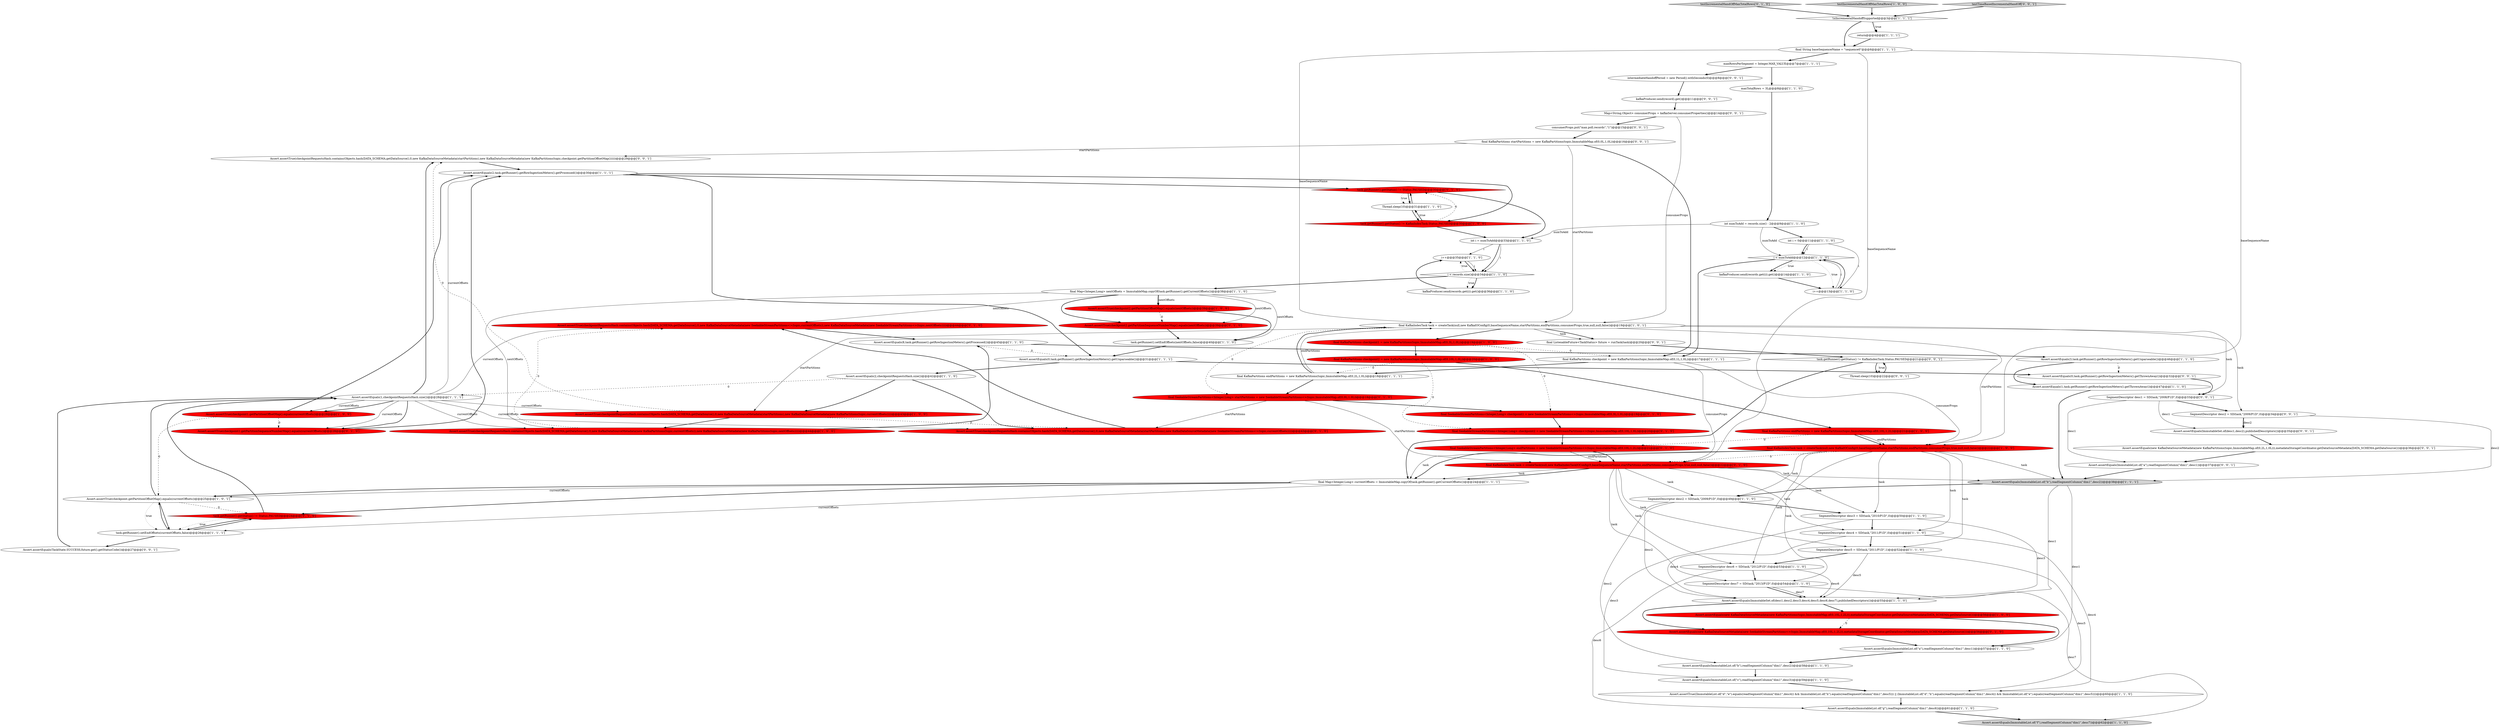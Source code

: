 digraph {
74 [style = filled, label = "Assert.assertTrue(checkpointRequestsHash.contains(Objects.hash(DATA_SCHEMA.getDataSource(),0,new KafkaDataSourceMetadata(startPartitions),new KafkaDataSourceMetadata(new KafkaPartitions(topic,checkpoint.getPartitionOffsetMap())))))@@@29@@@['0', '0', '1']", fillcolor = white, shape = ellipse image = "AAA0AAABBB3BBB"];
14 [style = filled, label = "Assert.assertEquals(1,task.getRunner().getRowIngestionMeters().getThrownAway())@@@47@@@['1', '1', '0']", fillcolor = white, shape = ellipse image = "AAA0AAABBB1BBB"];
28 [style = filled, label = "kafkaProducer.send(records.get(i)).get()@@@36@@@['1', '1', '0']", fillcolor = white, shape = ellipse image = "AAA0AAABBB1BBB"];
79 [style = filled, label = "kafkaProducer.send(record).get()@@@11@@@['0', '0', '1']", fillcolor = white, shape = ellipse image = "AAA0AAABBB3BBB"];
20 [style = filled, label = "Assert.assertEquals(2,task.getRunner().getRowIngestionMeters().getProcessed())@@@30@@@['1', '1', '1']", fillcolor = white, shape = ellipse image = "AAA0AAABBB1BBB"];
63 [style = filled, label = "testIncrementalHandOffMaxTotalRows['0', '1', '0']", fillcolor = lightgray, shape = diamond image = "AAA0AAABBB2BBB"];
13 [style = filled, label = "final KafkaPartitions checkpoint = new KafkaPartitions(topic,ImmutableMap.of(0,1L,1,0L))@@@17@@@['1', '1', '1']", fillcolor = white, shape = ellipse image = "AAA0AAABBB1BBB"];
71 [style = filled, label = "intermediateHandoffPeriod = new Period().withSeconds(0)@@@8@@@['0', '0', '1']", fillcolor = white, shape = ellipse image = "AAA0AAABBB3BBB"];
26 [style = filled, label = "Assert.assertEquals(ImmutableList.of(\"a\"),readSegmentColumn(\"dim1\",desc1))@@@57@@@['1', '1', '0']", fillcolor = white, shape = ellipse image = "AAA0AAABBB1BBB"];
47 [style = filled, label = "final String baseSequenceName = \"sequence0\"@@@6@@@['1', '1', '1']", fillcolor = white, shape = ellipse image = "AAA0AAABBB1BBB"];
10 [style = filled, label = "Assert.assertTrue(checkpoint1.getPartitionOffsetMap().equals(currentOffsets))@@@28@@@['1', '0', '0']", fillcolor = red, shape = ellipse image = "AAA1AAABBB1BBB"];
39 [style = filled, label = "final KafkaPartitions endPartitions = new KafkaPartitions(topic,ImmutableMap.of(0,2L,1,0L))@@@18@@@['1', '1', '1']", fillcolor = white, shape = ellipse image = "AAA0AAABBB1BBB"];
4 [style = filled, label = "Assert.assertEquals(2,checkpointRequestsHash.size())@@@42@@@['1', '1', '0']", fillcolor = white, shape = ellipse image = "AAA0AAABBB1BBB"];
68 [style = filled, label = "final KafkaPartitions startPartitions = new KafkaPartitions(topic,ImmutableMap.of(0,0L,1,0L))@@@16@@@['0', '0', '1']", fillcolor = white, shape = ellipse image = "AAA0AAABBB3BBB"];
66 [style = filled, label = "task.getRunner().getStatus() != Status.PAUSED@@@30@@@['0', '1', '0']", fillcolor = red, shape = diamond image = "AAA1AAABBB2BBB"];
57 [style = filled, label = "final SeekableStreamPartitions<Integer,Long> startPartitions = new SeekableStreamPartitions<>(topic,ImmutableMap.of(0,0L,1,0L))@@@18@@@['0', '1', '0']", fillcolor = red, shape = ellipse image = "AAA1AAABBB2BBB"];
44 [style = filled, label = "final KafkaPartitions checkpoint1 = new KafkaPartitions(topic,ImmutableMap.of(0,3L,1,0L))@@@19@@@['1', '0', '0']", fillcolor = red, shape = ellipse image = "AAA1AAABBB1BBB"];
70 [style = filled, label = "Assert.assertEquals(new KafkaDataSourceMetadata(new KafkaPartitions(topic,ImmutableMap.of(0,2L,1,0L))),metadataStorageCoordinator.getDataSourceMetadata(DATA_SCHEMA.getDataSource()))@@@36@@@['0', '0', '1']", fillcolor = white, shape = ellipse image = "AAA0AAABBB3BBB"];
34 [style = filled, label = "final Map<Integer,Long> currentOffsets = ImmutableMap.copyOf(task.getRunner().getCurrentOffsets())@@@24@@@['1', '1', '1']", fillcolor = white, shape = ellipse image = "AAA0AAABBB1BBB"];
35 [style = filled, label = "!isIncrementalHandoffSupported@@@3@@@['1', '1', '1']", fillcolor = white, shape = diamond image = "AAA0AAABBB1BBB"];
60 [style = filled, label = "Assert.assertTrue(checkpointRequestsHash.contains(Objects.hash(DATA_SCHEMA.getDataSource(),0,new KafkaDataSourceMetadata(new SeekableStreamPartitions<>(topic,currentOffsets)),new KafkaDataSourceMetadata(new SeekableStreamPartitions<>(topic,nextOffsets)))))@@@44@@@['0', '1', '0']", fillcolor = red, shape = ellipse image = "AAA1AAABBB2BBB"];
58 [style = filled, label = "Assert.assertTrue(checkpointRequestsHash.contains(Objects.hash(DATA_SCHEMA.getDataSource(),0,new KafkaDataSourceMetadata(startPartitions),new KafkaDataSourceMetadata(new SeekableStreamPartitions<>(topic,currentOffsets)))))@@@43@@@['0', '1', '0']", fillcolor = red, shape = ellipse image = "AAA1AAABBB2BBB"];
78 [style = filled, label = "Assert.assertEquals(0,task.getRunner().getRowIngestionMeters().getThrownAway())@@@32@@@['0', '0', '1']", fillcolor = white, shape = ellipse image = "AAA0AAABBB3BBB"];
3 [style = filled, label = "Assert.assertTrue(checkpoint.getPartitionOffsetMap().equals(currentOffsets))@@@25@@@['1', '0', '1']", fillcolor = white, shape = ellipse image = "AAA0AAABBB1BBB"];
67 [style = filled, label = "task.getRunner().getStatus() != Status.PAUSED@@@24@@@['0', '1', '0']", fillcolor = red, shape = diamond image = "AAA1AAABBB2BBB"];
84 [style = filled, label = "final ListenableFuture<TaskStatus> future = runTask(task)@@@20@@@['0', '0', '1']", fillcolor = white, shape = ellipse image = "AAA0AAABBB3BBB"];
11 [style = filled, label = "SegmentDescriptor desc3 = SD(task,\"2010/P1D\",0)@@@50@@@['1', '1', '0']", fillcolor = white, shape = ellipse image = "AAA0AAABBB1BBB"];
37 [style = filled, label = "Assert.assertEquals(ImmutableList.of(\"g\"),readSegmentColumn(\"dim1\",desc6))@@@61@@@['1', '1', '0']", fillcolor = white, shape = ellipse image = "AAA0AAABBB1BBB"];
18 [style = filled, label = "i++@@@13@@@['1', '1', '0']", fillcolor = white, shape = ellipse image = "AAA0AAABBB1BBB"];
77 [style = filled, label = "Assert.assertEquals(TaskState.SUCCESS,future.get().getStatusCode())@@@27@@@['0', '0', '1']", fillcolor = white, shape = ellipse image = "AAA0AAABBB3BBB"];
82 [style = filled, label = "consumerProps.put(\"max.poll.records\",\"1\")@@@15@@@['0', '0', '1']", fillcolor = white, shape = ellipse image = "AAA0AAABBB3BBB"];
51 [style = filled, label = "final Map<Integer,Long> nextOffsets = ImmutableMap.copyOf(task.getRunner().getCurrentOffsets())@@@38@@@['1', '1', '0']", fillcolor = white, shape = ellipse image = "AAA0AAABBB1BBB"];
40 [style = filled, label = "return@@@4@@@['1', '1', '1']", fillcolor = white, shape = ellipse image = "AAA0AAABBB1BBB"];
36 [style = filled, label = "Assert.assertEquals(ImmutableSet.of(desc1,desc2,desc3,desc4,desc5,desc6,desc7),publishedDescriptors())@@@55@@@['1', '1', '0']", fillcolor = white, shape = ellipse image = "AAA0AAABBB1BBB"];
59 [style = filled, label = "final SeekableStreamPartitions<Integer,Long> endPartitions = new SeekableStreamPartitions<>(topic,ImmutableMap.of(0,10L,1,2L))@@@21@@@['0', '1', '0']", fillcolor = red, shape = ellipse image = "AAA1AAABBB2BBB"];
9 [style = filled, label = "task.getRunner().getStatus() != KafkaIndexTask.Status.PAUSED@@@30@@@['1', '0', '0']", fillcolor = red, shape = diamond image = "AAA1AAABBB1BBB"];
55 [style = filled, label = "final SeekableStreamPartitions<Integer,Long> checkpoint2 = new SeekableStreamPartitions<>(topic,ImmutableMap.of(0,10L,1,0L))@@@20@@@['0', '1', '0']", fillcolor = red, shape = ellipse image = "AAA1AAABBB2BBB"];
23 [style = filled, label = "Assert.assertEquals(0,task.getRunner().getRowIngestionMeters().getUnparseable())@@@31@@@['1', '1', '1']", fillcolor = white, shape = ellipse image = "AAA0AAABBB1BBB"];
46 [style = filled, label = "i++@@@35@@@['1', '1', '0']", fillcolor = white, shape = ellipse image = "AAA0AAABBB1BBB"];
29 [style = filled, label = "Assert.assertEquals(ImmutableList.of(\"c\"),readSegmentColumn(\"dim1\",desc3))@@@59@@@['1', '1', '0']", fillcolor = white, shape = ellipse image = "AAA0AAABBB1BBB"];
56 [style = filled, label = "Assert.assertTrue(checkpoint2.getPartitionSequenceNumberMap().equals(nextOffsets))@@@39@@@['0', '1', '0']", fillcolor = red, shape = ellipse image = "AAA1AAABBB2BBB"];
2 [style = filled, label = "Assert.assertTrue(checkpoint2.getPartitionOffsetMap().equals(nextOffsets))@@@39@@@['1', '0', '0']", fillcolor = red, shape = ellipse image = "AAA1AAABBB1BBB"];
32 [style = filled, label = "SegmentDescriptor desc7 = SD(task,\"2013/P1D\",0)@@@54@@@['1', '1', '0']", fillcolor = white, shape = ellipse image = "AAA0AAABBB1BBB"];
50 [style = filled, label = "maxRowsPerSegment = Integer.MAX_VALUE@@@7@@@['1', '1', '1']", fillcolor = white, shape = ellipse image = "AAA0AAABBB1BBB"];
61 [style = filled, label = "final SeekableStreamPartitions<Integer,Long> checkpoint1 = new SeekableStreamPartitions<>(topic,ImmutableMap.of(0,3L,1,0L))@@@19@@@['0', '1', '0']", fillcolor = red, shape = ellipse image = "AAA1AAABBB2BBB"];
6 [style = filled, label = "kafkaProducer.send(records.get(i)).get()@@@14@@@['1', '1', '0']", fillcolor = white, shape = ellipse image = "AAA0AAABBB1BBB"];
21 [style = filled, label = "Assert.assertEquals(ImmutableList.of(\"f\"),readSegmentColumn(\"dim1\",desc7))@@@62@@@['1', '1', '0']", fillcolor = lightgray, shape = ellipse image = "AAA0AAABBB1BBB"];
16 [style = filled, label = "testIncrementalHandOffMaxTotalRows['1', '0', '0']", fillcolor = lightgray, shape = diamond image = "AAA0AAABBB1BBB"];
19 [style = filled, label = "Assert.assertEquals(3,task.getRunner().getRowIngestionMeters().getUnparseable())@@@46@@@['1', '1', '0']", fillcolor = white, shape = ellipse image = "AAA0AAABBB1BBB"];
43 [style = filled, label = "SegmentDescriptor desc4 = SD(task,\"2011/P1D\",0)@@@51@@@['1', '1', '0']", fillcolor = white, shape = ellipse image = "AAA0AAABBB1BBB"];
22 [style = filled, label = "Assert.assertEquals(ImmutableList.of(\"b\"),readSegmentColumn(\"dim1\",desc2))@@@38@@@['1', '1', '1']", fillcolor = lightgray, shape = ellipse image = "AAA0AAABBB1BBB"];
45 [style = filled, label = "Assert.assertEquals(1,checkpointRequestsHash.size())@@@28@@@['1', '1', '1']", fillcolor = white, shape = ellipse image = "AAA0AAABBB1BBB"];
80 [style = filled, label = "SegmentDescriptor desc1 = SD(task,\"2008/P1D\",0)@@@33@@@['0', '0', '1']", fillcolor = white, shape = ellipse image = "AAA0AAABBB3BBB"];
52 [style = filled, label = "Assert.assertTrue((ImmutableList.of(\"d\",\"e\").equals(readSegmentColumn(\"dim1\",desc4)) && ImmutableList.of(\"h\").equals(readSegmentColumn(\"dim1\",desc5))) || (ImmutableList.of(\"d\",\"h\").equals(readSegmentColumn(\"dim1\",desc4)) && ImmutableList.of(\"e\").equals(readSegmentColumn(\"dim1\",desc5))))@@@60@@@['1', '1', '0']", fillcolor = white, shape = ellipse image = "AAA0AAABBB1BBB"];
62 [style = filled, label = "Assert.assertTrue(checkpoint1.getPartitionSequenceNumberMap().equals(currentOffsets))@@@28@@@['0', '1', '0']", fillcolor = red, shape = ellipse image = "AAA1AAABBB2BBB"];
25 [style = filled, label = "Assert.assertTrue(checkpointRequestsHash.contains(Objects.hash(DATA_SCHEMA.getDataSource(),0,new KafkaDataSourceMetadata(new KafkaPartitions(topic,currentOffsets)),new KafkaDataSourceMetadata(new KafkaPartitions(topic,nextOffsets)))))@@@44@@@['1', '0', '0']", fillcolor = red, shape = ellipse image = "AAA1AAABBB1BBB"];
75 [style = filled, label = "Thread.sleep(10)@@@22@@@['0', '0', '1']", fillcolor = white, shape = ellipse image = "AAA0AAABBB3BBB"];
69 [style = filled, label = "SegmentDescriptor desc2 = SD(task,\"2009/P1D\",0)@@@34@@@['0', '0', '1']", fillcolor = white, shape = ellipse image = "AAA0AAABBB3BBB"];
64 [style = filled, label = "final KafkaIndexTask task = createTask(null,new KafkaIndexTaskIOConfig(0,baseSequenceName,startPartitions,endPartitions,consumerProps,true,null,null,false))@@@22@@@['0', '1', '0']", fillcolor = red, shape = ellipse image = "AAA1AAABBB2BBB"];
41 [style = filled, label = "Assert.assertEquals(new KafkaDataSourceMetadata(new KafkaPartitions(topic,ImmutableMap.of(0,10L,1,2L))),metadataStorageCoordinator.getDataSourceMetadata(DATA_SCHEMA.getDataSource()))@@@56@@@['1', '0', '0']", fillcolor = red, shape = ellipse image = "AAA1AAABBB1BBB"];
83 [style = filled, label = "Assert.assertEquals(ImmutableSet.of(desc1,desc2),publishedDescriptors())@@@35@@@['0', '0', '1']", fillcolor = white, shape = ellipse image = "AAA0AAABBB3BBB"];
30 [style = filled, label = "SegmentDescriptor desc2 = SD(task,\"2009/P1D\",0)@@@49@@@['1', '1', '0']", fillcolor = white, shape = ellipse image = "AAA0AAABBB1BBB"];
48 [style = filled, label = "i < numToAdd@@@12@@@['1', '1', '0']", fillcolor = white, shape = diamond image = "AAA0AAABBB1BBB"];
8 [style = filled, label = "Assert.assertEquals(ImmutableList.of(\"b\"),readSegmentColumn(\"dim1\",desc2))@@@58@@@['1', '1', '0']", fillcolor = white, shape = ellipse image = "AAA0AAABBB1BBB"];
24 [style = filled, label = "Assert.assertEquals(8,task.getRunner().getRowIngestionMeters().getProcessed())@@@45@@@['1', '1', '0']", fillcolor = white, shape = ellipse image = "AAA0AAABBB1BBB"];
7 [style = filled, label = "task.getRunner().setEndOffsets(nextOffsets,false)@@@40@@@['1', '1', '0']", fillcolor = white, shape = ellipse image = "AAA0AAABBB1BBB"];
1 [style = filled, label = "final KafkaPartitions endPartitions = new KafkaPartitions(topic,ImmutableMap.of(0,10L,1,2L))@@@21@@@['1', '0', '0']", fillcolor = red, shape = ellipse image = "AAA1AAABBB1BBB"];
5 [style = filled, label = "int numToAdd = records.size() - 2@@@9@@@['1', '1', '0']", fillcolor = white, shape = ellipse image = "AAA0AAABBB1BBB"];
15 [style = filled, label = "maxTotalRows = 3L@@@8@@@['1', '1', '0']", fillcolor = white, shape = ellipse image = "AAA0AAABBB1BBB"];
72 [style = filled, label = "testTimeBasedIncrementalHandOff['0', '0', '1']", fillcolor = lightgray, shape = diamond image = "AAA0AAABBB3BBB"];
27 [style = filled, label = "final KafkaPartitions checkpoint2 = new KafkaPartitions(topic,ImmutableMap.of(0,10L,1,0L))@@@20@@@['1', '0', '0']", fillcolor = red, shape = ellipse image = "AAA1AAABBB1BBB"];
42 [style = filled, label = "SegmentDescriptor desc6 = SD(task,\"2012/P1D\",0)@@@53@@@['1', '1', '0']", fillcolor = white, shape = ellipse image = "AAA0AAABBB1BBB"];
73 [style = filled, label = "Assert.assertEquals(ImmutableList.of(\"a\"),readSegmentColumn(\"dim1\",desc1))@@@37@@@['0', '0', '1']", fillcolor = white, shape = ellipse image = "AAA0AAABBB3BBB"];
0 [style = filled, label = "final KafkaIndexTask task = createTask(null,new KafkaIOConfig(0,baseSequenceName,startPartitions,endPartitions,consumerProps,true,null,null,false))@@@19@@@['1', '0', '1']", fillcolor = white, shape = ellipse image = "AAA0AAABBB1BBB"];
49 [style = filled, label = "Assert.assertTrue(checkpointRequestsHash.contains(Objects.hash(DATA_SCHEMA.getDataSource(),0,new KafkaDataSourceMetadata(startPartitions),new KafkaDataSourceMetadata(new KafkaPartitions(topic,currentOffsets)))))@@@43@@@['1', '0', '0']", fillcolor = red, shape = ellipse image = "AAA1AAABBB1BBB"];
76 [style = filled, label = "Map<String,Object> consumerProps = kafkaServer.consumerProperties()@@@14@@@['0', '0', '1']", fillcolor = white, shape = ellipse image = "AAA0AAABBB3BBB"];
38 [style = filled, label = "Thread.sleep(10)@@@31@@@['1', '1', '0']", fillcolor = white, shape = ellipse image = "AAA0AAABBB1BBB"];
12 [style = filled, label = "int i = numToAdd@@@33@@@['1', '1', '0']", fillcolor = white, shape = ellipse image = "AAA0AAABBB1BBB"];
54 [style = filled, label = "i < records.size()@@@34@@@['1', '1', '0']", fillcolor = white, shape = diamond image = "AAA0AAABBB1BBB"];
81 [style = filled, label = "task.getRunner().getStatus() != KafkaIndexTask.Status.PAUSED@@@21@@@['0', '0', '1']", fillcolor = white, shape = diamond image = "AAA0AAABBB3BBB"];
17 [style = filled, label = "int i = 0@@@11@@@['1', '1', '0']", fillcolor = white, shape = ellipse image = "AAA0AAABBB1BBB"];
31 [style = filled, label = "final KafkaIndexTask task = createTask(null,new KafkaIOConfig(0,baseSequenceName,startPartitions,endPartitions,consumerProps,true,null,null,false))@@@22@@@['1', '0', '0']", fillcolor = red, shape = ellipse image = "AAA1AAABBB1BBB"];
33 [style = filled, label = "SegmentDescriptor desc5 = SD(task,\"2011/P1D\",1)@@@52@@@['1', '1', '0']", fillcolor = white, shape = ellipse image = "AAA0AAABBB1BBB"];
53 [style = filled, label = "task.getRunner().setEndOffsets(currentOffsets,false)@@@26@@@['1', '1', '1']", fillcolor = white, shape = ellipse image = "AAA0AAABBB1BBB"];
65 [style = filled, label = "Assert.assertEquals(new KafkaDataSourceMetadata(new SeekableStreamPartitions<>(topic,ImmutableMap.of(0,10L,1,2L))),metadataStorageCoordinator.getDataSourceMetadata(DATA_SCHEMA.getDataSource()))@@@56@@@['0', '1', '0']", fillcolor = red, shape = ellipse image = "AAA1AAABBB2BBB"];
69->22 [style = solid, label="desc2"];
76->0 [style = solid, label="consumerProps"];
34->67 [style = bold, label=""];
20->9 [style = bold, label=""];
43->52 [style = solid, label="desc4"];
45->25 [style = solid, label="currentOffsets"];
49->74 [style = dashed, label="0"];
69->83 [style = solid, label="desc2"];
58->60 [style = bold, label=""];
64->42 [style = solid, label="task"];
3->53 [style = dotted, label="true"];
59->64 [style = solid, label="endPartitions"];
79->76 [style = bold, label=""];
64->33 [style = solid, label="task"];
51->2 [style = solid, label="nextOffsets"];
22->30 [style = bold, label=""];
60->24 [style = bold, label=""];
33->52 [style = solid, label="desc5"];
1->59 [style = dashed, label="0"];
39->57 [style = bold, label=""];
24->23 [style = dashed, label="0"];
70->73 [style = bold, label=""];
30->11 [style = bold, label=""];
34->3 [style = solid, label="currentOffsets"];
18->48 [style = solid, label="i"];
82->68 [style = bold, label=""];
31->64 [style = dashed, label="0"];
45->49 [style = solid, label="currentOffsets"];
46->54 [style = bold, label=""];
11->36 [style = solid, label="desc3"];
33->42 [style = bold, label=""];
78->80 [style = bold, label=""];
45->62 [style = bold, label=""];
40->47 [style = bold, label=""];
31->42 [style = solid, label="task"];
0->31 [style = solid, label="startPartitions"];
31->33 [style = solid, label="task"];
12->46 [style = solid, label="i"];
64->34 [style = bold, label=""];
56->7 [style = bold, label=""];
1->31 [style = bold, label=""];
9->38 [style = bold, label=""];
12->54 [style = bold, label=""];
45->74 [style = bold, label=""];
30->36 [style = solid, label="desc2"];
48->18 [style = dotted, label="true"];
45->10 [style = bold, label=""];
44->61 [style = dashed, label="0"];
72->35 [style = bold, label=""];
59->64 [style = bold, label=""];
45->10 [style = solid, label="currentOffsets"];
80->83 [style = solid, label="desc1"];
24->19 [style = bold, label=""];
57->61 [style = bold, label=""];
36->41 [style = bold, label=""];
55->59 [style = bold, label=""];
52->37 [style = bold, label=""];
77->45 [style = bold, label=""];
71->79 [style = bold, label=""];
13->64 [style = solid, label="consumerProps"];
14->22 [style = bold, label=""];
37->21 [style = bold, label=""];
66->38 [style = dotted, label="true"];
67->53 [style = dotted, label="true"];
0->57 [style = dashed, label="0"];
64->11 [style = solid, label="task"];
45->62 [style = solid, label="currentOffsets"];
3->67 [style = dashed, label="0"];
11->43 [style = bold, label=""];
12->54 [style = solid, label="i"];
2->56 [style = dashed, label="0"];
49->58 [style = dashed, label="0"];
80->73 [style = solid, label="desc1"];
5->17 [style = bold, label=""];
67->53 [style = bold, label=""];
0->80 [style = solid, label="task"];
5->48 [style = solid, label="numToAdd"];
9->38 [style = dotted, label="true"];
3->53 [style = bold, label=""];
29->52 [style = bold, label=""];
39->0 [style = solid, label="endPartitions"];
62->20 [style = bold, label=""];
5->12 [style = solid, label="numToAdd"];
35->40 [style = bold, label=""];
49->25 [style = bold, label=""];
25->24 [style = bold, label=""];
61->55 [style = bold, label=""];
20->23 [style = bold, label=""];
11->29 [style = solid, label="desc3"];
9->66 [style = dashed, label="0"];
7->23 [style = bold, label=""];
68->0 [style = solid, label="startPartitions"];
42->32 [style = bold, label=""];
43->33 [style = bold, label=""];
32->36 [style = bold, label=""];
66->38 [style = bold, label=""];
47->0 [style = solid, label="baseSequenceName"];
0->44 [style = bold, label=""];
47->64 [style = solid, label="baseSequenceName"];
48->13 [style = bold, label=""];
76->82 [style = bold, label=""];
10->62 [style = dashed, label="0"];
67->45 [style = bold, label=""];
64->32 [style = solid, label="task"];
32->36 [style = solid, label="desc7"];
27->55 [style = dashed, label="0"];
44->13 [style = dashed, label="0"];
22->26 [style = solid, label="desc1"];
51->25 [style = solid, label="nextOffsets"];
47->31 [style = solid, label="baseSequenceName"];
65->26 [style = bold, label=""];
22->36 [style = solid, label="desc1"];
81->34 [style = bold, label=""];
35->40 [style = dotted, label="true"];
0->84 [style = solid, label="task"];
31->30 [style = solid, label="task"];
51->7 [style = solid, label="nextOffsets"];
6->18 [style = bold, label=""];
25->60 [style = dashed, label="0"];
3->45 [style = bold, label=""];
45->60 [style = solid, label="currentOffsets"];
10->3 [style = dashed, label="0"];
38->9 [style = bold, label=""];
51->56 [style = solid, label="nextOffsets"];
41->65 [style = dashed, label="0"];
0->69 [style = solid, label="task"];
13->39 [style = bold, label=""];
26->8 [style = bold, label=""];
68->74 [style = solid, label="startPartitions"];
83->70 [style = bold, label=""];
48->6 [style = bold, label=""];
47->50 [style = bold, label=""];
31->34 [style = bold, label=""];
4->45 [style = dashed, label="0"];
66->12 [style = bold, label=""];
38->66 [style = bold, label=""];
18->48 [style = bold, label=""];
4->58 [style = bold, label=""];
19->14 [style = bold, label=""];
0->84 [style = bold, label=""];
54->28 [style = dotted, label="true"];
27->39 [style = dashed, label="0"];
51->2 [style = bold, label=""];
1->31 [style = solid, label="endPartitions"];
69->83 [style = bold, label=""];
81->75 [style = bold, label=""];
31->32 [style = solid, label="task"];
64->22 [style = solid, label="task"];
51->60 [style = solid, label="nextOffsets"];
20->66 [style = bold, label=""];
64->30 [style = solid, label="task"];
45->58 [style = solid, label="currentOffsets"];
50->15 [style = bold, label=""];
9->12 [style = bold, label=""];
50->71 [style = bold, label=""];
75->81 [style = bold, label=""];
42->36 [style = solid, label="desc6"];
54->28 [style = bold, label=""];
23->78 [style = bold, label=""];
33->36 [style = solid, label="desc5"];
53->67 [style = bold, label=""];
34->53 [style = solid, label="currentOffsets"];
53->77 [style = bold, label=""];
0->49 [style = solid, label="startPartitions"];
31->34 [style = solid, label="task"];
54->51 [style = bold, label=""];
43->36 [style = solid, label="desc4"];
27->1 [style = bold, label=""];
10->20 [style = bold, label=""];
32->21 [style = solid, label="desc7"];
57->58 [style = solid, label="startPartitions"];
54->46 [style = dotted, label="true"];
31->43 [style = solid, label="task"];
31->22 [style = solid, label="task"];
46->54 [style = solid, label="i"];
19->78 [style = dashed, label="0"];
53->3 [style = bold, label=""];
42->37 [style = solid, label="desc6"];
23->4 [style = bold, label=""];
57->64 [style = solid, label="startPartitions"];
51->56 [style = bold, label=""];
74->20 [style = bold, label=""];
31->11 [style = solid, label="task"];
81->75 [style = dotted, label="true"];
73->22 [style = bold, label=""];
15->5 [style = bold, label=""];
17->18 [style = solid, label="i"];
17->48 [style = solid, label="i"];
48->6 [style = dotted, label="true"];
28->46 [style = bold, label=""];
39->0 [style = bold, label=""];
4->49 [style = bold, label=""];
34->3 [style = bold, label=""];
64->34 [style = solid, label="task"];
17->48 [style = bold, label=""];
35->47 [style = bold, label=""];
80->69 [style = bold, label=""];
41->26 [style = bold, label=""];
84->81 [style = bold, label=""];
2->7 [style = bold, label=""];
16->35 [style = bold, label=""];
68->13 [style = bold, label=""];
44->27 [style = bold, label=""];
13->31 [style = solid, label="consumerProps"];
45->20 [style = solid, label="currentOffsets"];
36->65 [style = bold, label=""];
30->8 [style = solid, label="desc2"];
8->29 [style = bold, label=""];
64->43 [style = solid, label="task"];
63->35 [style = bold, label=""];
}
